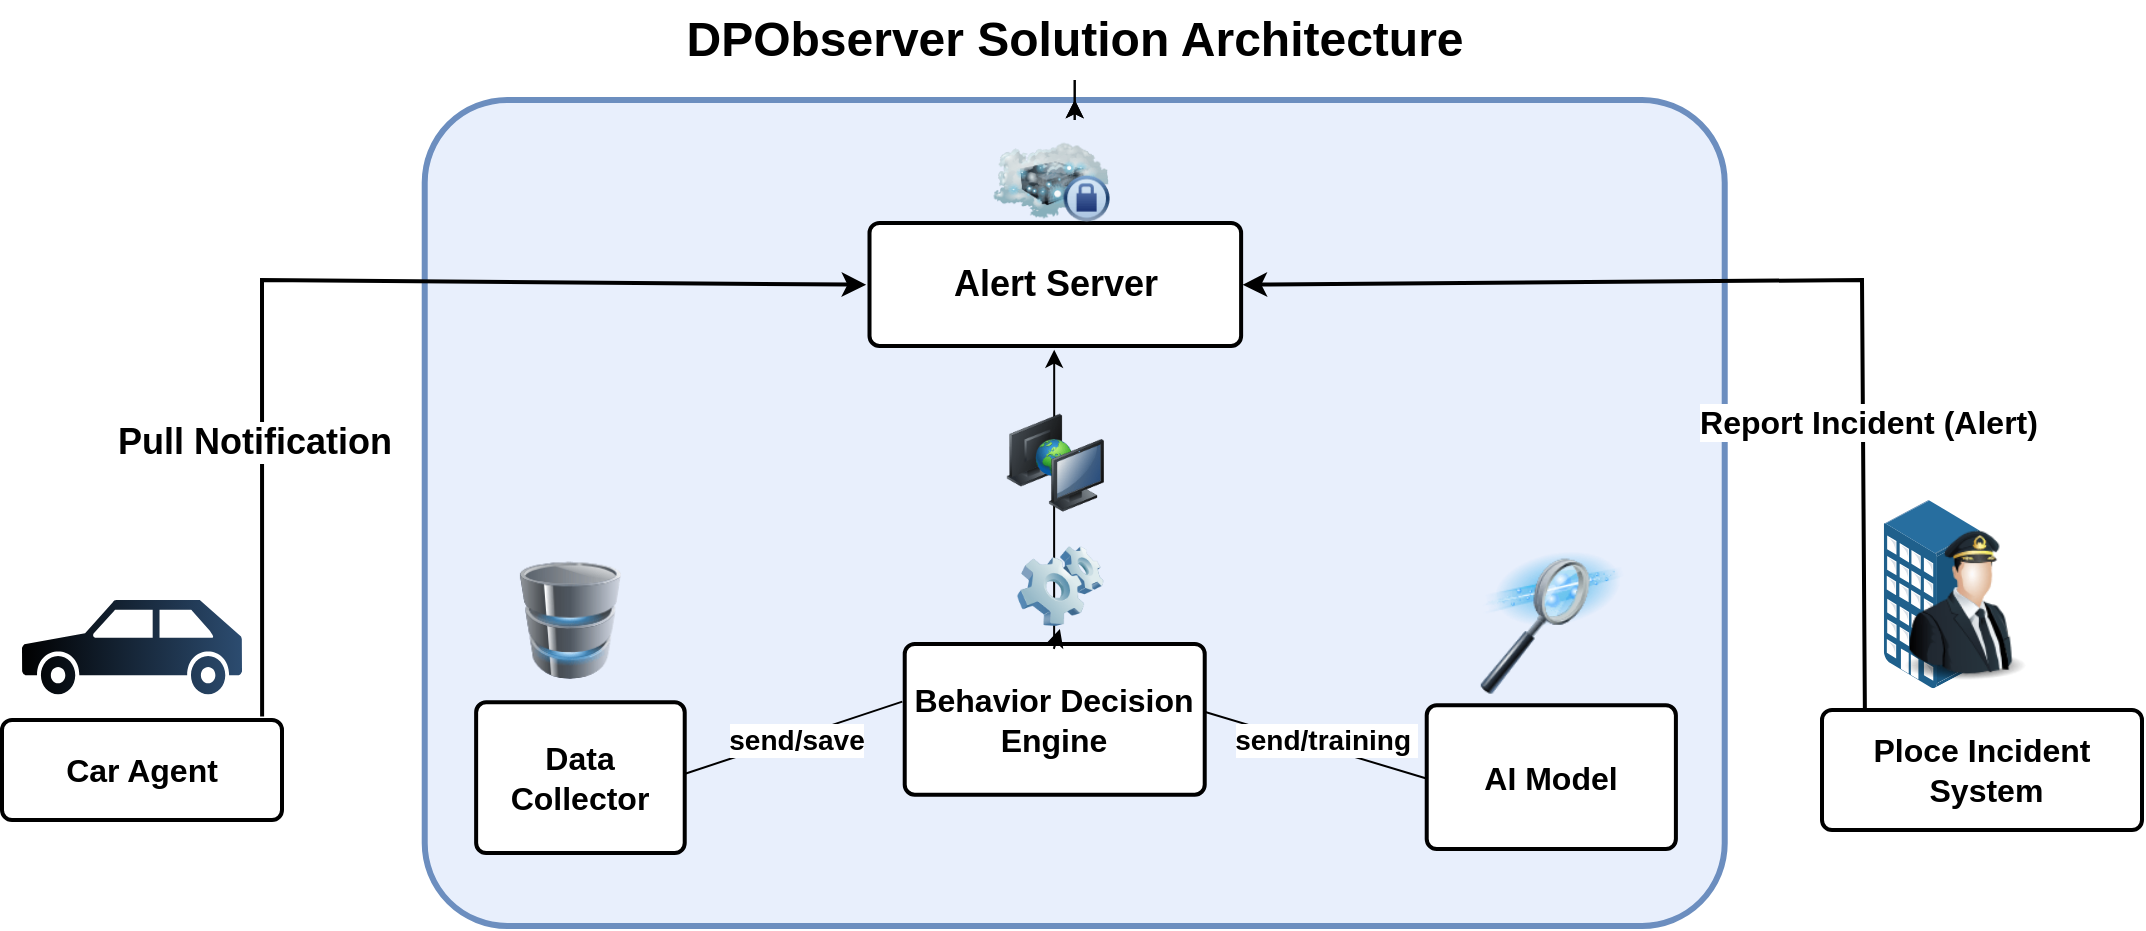 <mxfile version="21.7.4" type="device">
  <diagram name="Page-1" id="WvozrUVZOoh1qdNWdW4K">
    <mxGraphModel dx="954" dy="544" grid="1" gridSize="10" guides="1" tooltips="1" connect="1" arrows="1" fold="1" page="1" pageScale="1" pageWidth="1100" pageHeight="1700" math="0" shadow="0">
      <root>
        <mxCell id="0" />
        <mxCell id="1" parent="0" />
        <mxCell id="DwRocK1xrInT-ZgnkQTr-28" value="&lt;font style=&quot;font-size: 16px;&quot;&gt;&lt;b style=&quot;&quot;&gt;Ploce&amp;nbsp;&lt;/b&gt;&lt;b&gt;&lt;font style=&quot;font-size: 16px;&quot;&gt;Incident&lt;br&gt;&lt;/font&gt;&lt;/b&gt;&lt;b style=&quot;&quot;&gt;&amp;nbsp;System&lt;/b&gt;&lt;/font&gt;" style="rounded=1;absoluteArcSize=1;html=1;arcSize=10;whiteSpace=wrap;points=[];strokeColor=inherit;fillColor=inherit;shadow=0;strokeWidth=2;" vertex="1" parent="1">
          <mxGeometry x="1060" y="575" width="160" height="60" as="geometry" />
        </mxCell>
        <mxCell id="DwRocK1xrInT-ZgnkQTr-1" value="" style="rounded=1;absoluteArcSize=2;html=1;arcSize=10;strokeWidth=3;fillColor=#E8EFFC;strokeColor=#6c8ebf;" vertex="1" parent="1">
          <mxGeometry x="361.36" y="270" width="650" height="412.97" as="geometry" />
        </mxCell>
        <mxCell id="DwRocK1xrInT-ZgnkQTr-2" value="" style="html=1;shape=mxgraph.er.anchor;whiteSpace=wrap;" vertex="1" parent="DwRocK1xrInT-ZgnkQTr-1">
          <mxGeometry width="311.377" height="412.97" as="geometry" />
        </mxCell>
        <mxCell id="DwRocK1xrInT-ZgnkQTr-4" value="&lt;font size=&quot;1&quot; style=&quot;&quot;&gt;&lt;b style=&quot;font-size: 16px;&quot;&gt;AI Model&lt;/b&gt;&lt;/font&gt;" style="rounded=1;absoluteArcSize=1;html=1;arcSize=10;whiteSpace=wrap;points=[];shadow=0;strokeWidth=2;" vertex="1" parent="DwRocK1xrInT-ZgnkQTr-1">
          <mxGeometry x="501" y="302.68" width="124.59" height="71.84" as="geometry" />
        </mxCell>
        <mxCell id="DwRocK1xrInT-ZgnkQTr-12" value="&lt;font size=&quot;1&quot; style=&quot;&quot;&gt;&lt;b style=&quot;font-size: 16px;&quot;&gt;Behavior Decision Engine&lt;/b&gt;&lt;/font&gt;" style="rounded=1;absoluteArcSize=1;html=1;arcSize=10;whiteSpace=wrap;points=[];shadow=0;strokeWidth=2;" vertex="1" parent="DwRocK1xrInT-ZgnkQTr-1">
          <mxGeometry x="240" y="271.96" width="150" height="75.37" as="geometry" />
        </mxCell>
        <mxCell id="DwRocK1xrInT-ZgnkQTr-13" value="&lt;font size=&quot;1&quot; style=&quot;&quot;&gt;&lt;b style=&quot;font-size: 16px;&quot;&gt;Data Collector&lt;/b&gt;&lt;/font&gt;" style="rounded=1;absoluteArcSize=1;html=1;arcSize=10;whiteSpace=wrap;points=[];shadow=0;strokeWidth=2;" vertex="1" parent="DwRocK1xrInT-ZgnkQTr-1">
          <mxGeometry x="25.71" y="301.16" width="104.29" height="75.37" as="geometry" />
        </mxCell>
        <mxCell id="DwRocK1xrInT-ZgnkQTr-17" value="&lt;font style=&quot;font-size: 18px;&quot;&gt;&lt;b&gt;Alert Server&lt;/b&gt;&lt;/font&gt;" style="rounded=1;absoluteArcSize=1;html=1;arcSize=10;whiteSpace=wrap;points=[];shadow=0;strokeWidth=2;" vertex="1" parent="DwRocK1xrInT-ZgnkQTr-1">
          <mxGeometry x="222.397" y="61.514" width="185.803" height="61.442" as="geometry" />
        </mxCell>
        <mxCell id="DwRocK1xrInT-ZgnkQTr-18" value="" style="endArrow=classic;html=1;rounded=0;entryX=0.497;entryY=1.031;entryDx=0;entryDy=0;entryPerimeter=0;exitX=0.498;exitY=0.016;exitDx=0;exitDy=0;exitPerimeter=0;" edge="1" parent="DwRocK1xrInT-ZgnkQTr-1" source="DwRocK1xrInT-ZgnkQTr-12" target="DwRocK1xrInT-ZgnkQTr-17">
          <mxGeometry width="50" height="50" relative="1" as="geometry">
            <mxPoint x="325" y="231.666" as="sourcePoint" />
            <mxPoint x="286.194" y="20.145" as="targetPoint" />
          </mxGeometry>
        </mxCell>
        <mxCell id="DwRocK1xrInT-ZgnkQTr-16" value="" style="image;html=1;image=img/lib/clip_art/computers/Network_2_128x128.png" vertex="1" parent="DwRocK1xrInT-ZgnkQTr-1">
          <mxGeometry x="291.045" y="151.087" width="48.507" height="60.435" as="geometry" />
        </mxCell>
        <mxCell id="DwRocK1xrInT-ZgnkQTr-19" value="" style="image;html=1;image=img/lib/clip_art/computers/Database_128x128.png" vertex="1" parent="DwRocK1xrInT-ZgnkQTr-1">
          <mxGeometry x="45.0" y="230.691" width="55.69" height="58.814" as="geometry" />
        </mxCell>
        <mxCell id="DwRocK1xrInT-ZgnkQTr-21" value="" style="endArrow=classic;html=1;rounded=0;entryX=0.497;entryY=1.031;entryDx=0;entryDy=0;entryPerimeter=0;exitX=0.497;exitY=0.033;exitDx=0;exitDy=0;exitPerimeter=0;" edge="1" parent="DwRocK1xrInT-ZgnkQTr-1" source="DwRocK1xrInT-ZgnkQTr-12" target="DwRocK1xrInT-ZgnkQTr-20">
          <mxGeometry width="50" height="50" relative="1" as="geometry">
            <mxPoint x="508.358" y="314.26" as="sourcePoint" />
            <mxPoint x="508.358" y="190.369" as="targetPoint" />
          </mxGeometry>
        </mxCell>
        <mxCell id="DwRocK1xrInT-ZgnkQTr-20" value="" style="image;html=1;image=img/lib/clip_art/computers/Software_128x128.png" vertex="1" parent="DwRocK1xrInT-ZgnkQTr-1">
          <mxGeometry x="295.891" y="222.943" width="43.657" height="40.29" as="geometry" />
        </mxCell>
        <mxCell id="DwRocK1xrInT-ZgnkQTr-22" value="" style="image;html=1;image=img/lib/clip_art/networking/Cloud_Server_Private_128x128.png" vertex="1" parent="DwRocK1xrInT-ZgnkQTr-1">
          <mxGeometry x="284.343" y="10.961" width="58.209" height="60.435" as="geometry" />
        </mxCell>
        <mxCell id="DwRocK1xrInT-ZgnkQTr-23" value="" style="image;html=1;image=img/lib/clip_art/computers/Data_Filtering_128x128.png" vertex="1" parent="DwRocK1xrInT-ZgnkQTr-1">
          <mxGeometry x="528.04" y="222.94" width="71.96" height="77.06" as="geometry" />
        </mxCell>
        <mxCell id="DwRocK1xrInT-ZgnkQTr-24" value="" style="endArrow=none;html=1;rounded=0;exitX=1.002;exitY=0.474;exitDx=0;exitDy=0;exitPerimeter=0;entryX=-0.008;entryY=0.383;entryDx=0;entryDy=0;entryPerimeter=0;" edge="1" parent="DwRocK1xrInT-ZgnkQTr-1" source="DwRocK1xrInT-ZgnkQTr-13" target="DwRocK1xrInT-ZgnkQTr-12">
          <mxGeometry width="50" height="50" relative="1" as="geometry">
            <mxPoint x="291.045" y="221.594" as="sourcePoint" />
            <mxPoint x="339.552" y="171.231" as="targetPoint" />
          </mxGeometry>
        </mxCell>
        <mxCell id="DwRocK1xrInT-ZgnkQTr-25" value="" style="endArrow=none;html=1;rounded=0;exitX=-0.001;exitY=0.509;exitDx=0;exitDy=0;exitPerimeter=0;entryX=0.999;entryY=0.45;entryDx=0;entryDy=0;entryPerimeter=0;" edge="1" parent="DwRocK1xrInT-ZgnkQTr-1" source="DwRocK1xrInT-ZgnkQTr-4" target="DwRocK1xrInT-ZgnkQTr-12">
          <mxGeometry width="50" height="50" relative="1" as="geometry">
            <mxPoint x="216.343" y="346.492" as="sourcePoint" />
            <mxPoint x="232.836" y="311.238" as="targetPoint" />
          </mxGeometry>
        </mxCell>
        <mxCell id="DwRocK1xrInT-ZgnkQTr-42" value="&lt;font style=&quot;font-size: 14px;&quot;&gt;&lt;b&gt;send/save&lt;/b&gt;&lt;/font&gt;" style="edgeLabel;resizable=0;html=1;align=center;verticalAlign=middle;" connectable="0" vertex="1" parent="DwRocK1xrInT-ZgnkQTr-1">
          <mxGeometry x="185.001" y="320.004" as="geometry" />
        </mxCell>
        <mxCell id="DwRocK1xrInT-ZgnkQTr-43" value="&lt;font style=&quot;font-size: 14px;&quot;&gt;&lt;b&gt;send/training&amp;nbsp;&lt;/b&gt;&lt;/font&gt;" style="edgeLabel;resizable=0;html=1;align=center;verticalAlign=middle;rotation=0;" connectable="0" vertex="1" parent="DwRocK1xrInT-ZgnkQTr-1">
          <mxGeometry x="448.001" y="323.004" as="geometry">
            <mxPoint x="2" y="-3" as="offset" />
          </mxGeometry>
        </mxCell>
        <mxCell id="DwRocK1xrInT-ZgnkQTr-30" value="" style="group" vertex="1" connectable="0" parent="1">
          <mxGeometry x="1090" y="470" width="82.26" height="94.17" as="geometry" />
        </mxCell>
        <mxCell id="DwRocK1xrInT-ZgnkQTr-27" value="" style="image;points=[];aspect=fixed;html=1;align=center;shadow=0;dashed=0;image=img/lib/allied_telesis/buildings/Apartments.svg;" vertex="1" parent="DwRocK1xrInT-ZgnkQTr-30">
          <mxGeometry x="0.904" width="48.425" height="94.165" as="geometry" />
        </mxCell>
        <mxCell id="DwRocK1xrInT-ZgnkQTr-26" value="" style="image;html=1;image=img/lib/clip_art/people/Pilot_Man_128x128.png" vertex="1" parent="DwRocK1xrInT-ZgnkQTr-30">
          <mxGeometry y="13.316" width="82.26" height="77.591" as="geometry" />
        </mxCell>
        <mxCell id="DwRocK1xrInT-ZgnkQTr-31" value="&lt;font size=&quot;1&quot; style=&quot;&quot;&gt;&lt;b style=&quot;font-size: 16px;&quot;&gt;Car Agent&lt;/b&gt;&lt;/font&gt;" style="rounded=1;absoluteArcSize=1;html=1;arcSize=10;whiteSpace=wrap;points=[];strokeColor=inherit;fillColor=inherit;shadow=0;strokeWidth=2;" vertex="1" parent="1">
          <mxGeometry x="150" y="580" width="140" height="50" as="geometry" />
        </mxCell>
        <mxCell id="DwRocK1xrInT-ZgnkQTr-35" value="" style="shape=mxgraph.signs.transportation.car_3;html=1;pointerEvents=1;fillColor=#000000;strokeColor=none;verticalLabelPosition=bottom;verticalAlign=top;align=center;sketch=0;gradientColor=#2C4C70;gradientDirection=east;" vertex="1" parent="1">
          <mxGeometry x="160" y="520" width="110" height="47.14" as="geometry" />
        </mxCell>
        <mxCell id="DwRocK1xrInT-ZgnkQTr-37" value="" style="endArrow=classic;html=1;rounded=0;exitX=0.929;exitY=-0.034;exitDx=0;exitDy=0;exitPerimeter=0;strokeWidth=2;entryX=-0.009;entryY=0.502;entryDx=0;entryDy=0;entryPerimeter=0;" edge="1" parent="1" source="DwRocK1xrInT-ZgnkQTr-31" target="DwRocK1xrInT-ZgnkQTr-17">
          <mxGeometry relative="1" as="geometry">
            <mxPoint x="630" y="480" as="sourcePoint" />
            <mxPoint x="570" y="360" as="targetPoint" />
            <Array as="points">
              <mxPoint x="280" y="360" />
            </Array>
          </mxGeometry>
        </mxCell>
        <mxCell id="DwRocK1xrInT-ZgnkQTr-38" value="&lt;font style=&quot;font-size: 18px;&quot;&gt;&lt;b&gt;Pull Notification&lt;/b&gt;&lt;/font&gt;" style="edgeLabel;resizable=0;html=1;align=center;verticalAlign=middle;" connectable="0" vertex="1" parent="DwRocK1xrInT-ZgnkQTr-37">
          <mxGeometry relative="1" as="geometry">
            <mxPoint x="-46" y="80" as="offset" />
          </mxGeometry>
        </mxCell>
        <mxCell id="DwRocK1xrInT-ZgnkQTr-39" value="" style="endArrow=classic;html=1;rounded=0;strokeWidth=2;entryX=1.004;entryY=0.502;entryDx=0;entryDy=0;entryPerimeter=0;exitX=0.134;exitY=-0.004;exitDx=0;exitDy=0;exitPerimeter=0;" edge="1" parent="1" source="DwRocK1xrInT-ZgnkQTr-28" target="DwRocK1xrInT-ZgnkQTr-17">
          <mxGeometry relative="1" as="geometry">
            <mxPoint x="1080" y="570" as="sourcePoint" />
            <mxPoint x="760" y="370" as="targetPoint" />
            <Array as="points">
              <mxPoint x="1080" y="360" />
            </Array>
          </mxGeometry>
        </mxCell>
        <mxCell id="DwRocK1xrInT-ZgnkQTr-40" value="&lt;font style=&quot;font-size: 16px;&quot;&gt;&lt;b style=&quot;&quot;&gt;Report&amp;nbsp;&lt;/b&gt;&lt;b&gt;Incident&lt;/b&gt;&lt;b style=&quot;&quot;&gt;&amp;nbsp;(Alert)&lt;/b&gt;&lt;/font&gt;" style="edgeLabel;resizable=0;html=1;align=center;verticalAlign=middle;" connectable="0" vertex="1" parent="DwRocK1xrInT-ZgnkQTr-39">
          <mxGeometry relative="1" as="geometry">
            <mxPoint x="50" y="70" as="offset" />
          </mxGeometry>
        </mxCell>
        <mxCell id="DwRocK1xrInT-ZgnkQTr-48" value="" style="edgeStyle=orthogonalEdgeStyle;rounded=0;orthogonalLoop=1;jettySize=auto;html=1;" edge="1" parent="1" source="DwRocK1xrInT-ZgnkQTr-47" target="DwRocK1xrInT-ZgnkQTr-1">
          <mxGeometry relative="1" as="geometry" />
        </mxCell>
        <mxCell id="DwRocK1xrInT-ZgnkQTr-50" value="" style="edgeStyle=orthogonalEdgeStyle;rounded=0;orthogonalLoop=1;jettySize=auto;html=1;" edge="1" parent="1" source="DwRocK1xrInT-ZgnkQTr-47" target="DwRocK1xrInT-ZgnkQTr-1">
          <mxGeometry relative="1" as="geometry" />
        </mxCell>
        <mxCell id="DwRocK1xrInT-ZgnkQTr-47" value="DPObserver Solution Architecture" style="text;strokeColor=none;fillColor=none;html=1;fontSize=24;fontStyle=1;verticalAlign=middle;align=center;" vertex="1" parent="1">
          <mxGeometry x="622.72" y="220" width="127.28" height="40" as="geometry" />
        </mxCell>
      </root>
    </mxGraphModel>
  </diagram>
</mxfile>
